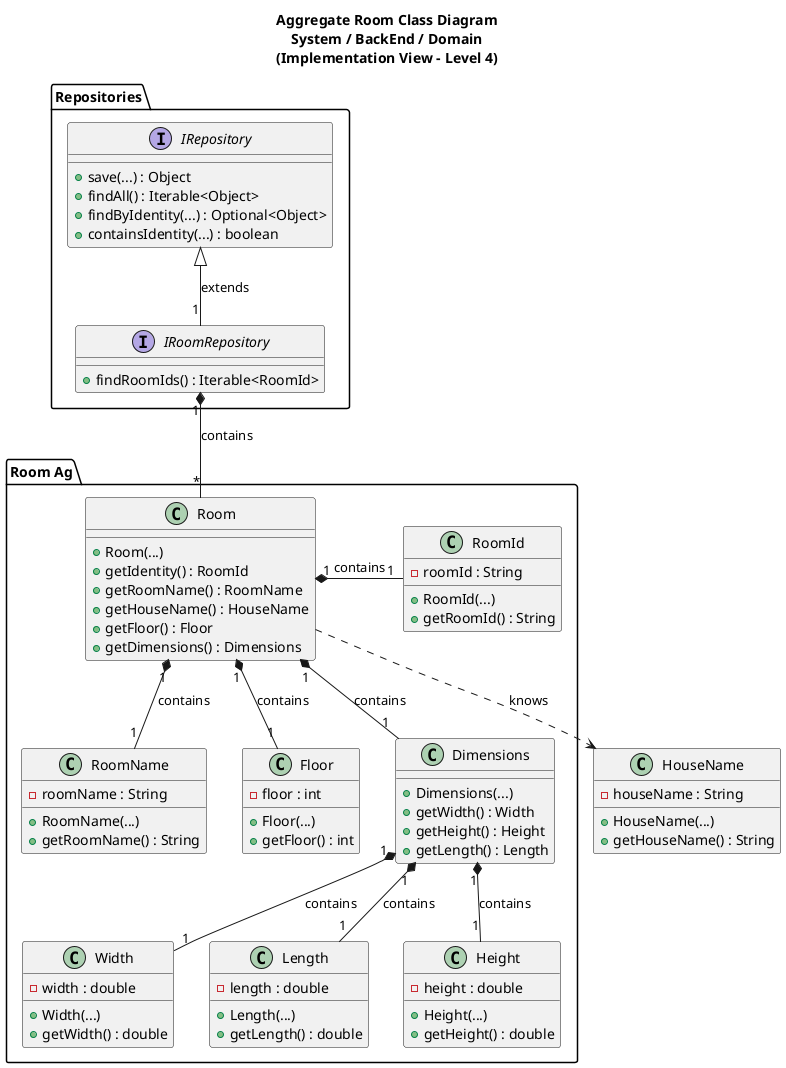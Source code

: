 @startuml

title Aggregate Room Class Diagram\nSystem / BackEnd / Domain\n(Implementation View - Level 4)

class HouseName {
- houseName : String
+ HouseName(...)
+ getHouseName() : String
}

package "Room Ag" {
class Room {
+ Room(...)
+ getIdentity() : RoomId
+ getRoomName() : RoomName
+ getHouseName() : HouseName
+ getFloor() : Floor
+ getDimensions() : Dimensions
}

class RoomName{
- roomName : String
+ RoomName(...)
+ getRoomName() : String
}

class Floor{
- floor : int
+ Floor(...)
+ getFloor() : int
}

class Dimensions {
+ Dimensions(...)
+ getWidth() : Width
+ getHeight() : Height
+ getLength() : Length
}
class Width {
- width : double
+ Width(...)
+ getWidth() : double
}
class Length {
- length : double
+ Length(...)
+ getLength() : double
}
class Height {
- height : double
+ Height(...)
+ getHeight() : double
}

class RoomId{
- roomId : String
+ RoomId(...)
+ getRoomId() : String
}
}


package Repositories {
interface IRepository {
+ save(...) : Object
+ findAll() : Iterable<Object>
+ findByIdentity(...) : Optional<Object>
+ containsIdentity(...) : boolean
}

interface IRoomRepository {
+ findRoomIds() : Iterable<RoomId>
}
}

Room ..>  HouseName : knows

Room "1" *-- "1" RoomName : contains
Room "1" *-right- "1" RoomId : contains
Room "1" *-- "1" Floor : contains
Room "1" *-- "1" Dimensions : contains

Dimensions "1" *-- "1" Width : contains
Dimensions "1" *-- "1" Length : contains
Dimensions "1" *-- "1" Height : contains

IRoomRepository "1" -up-|> IRepository : extends

IRoomRepository "1" *-- "*" Room : contains

@enduml